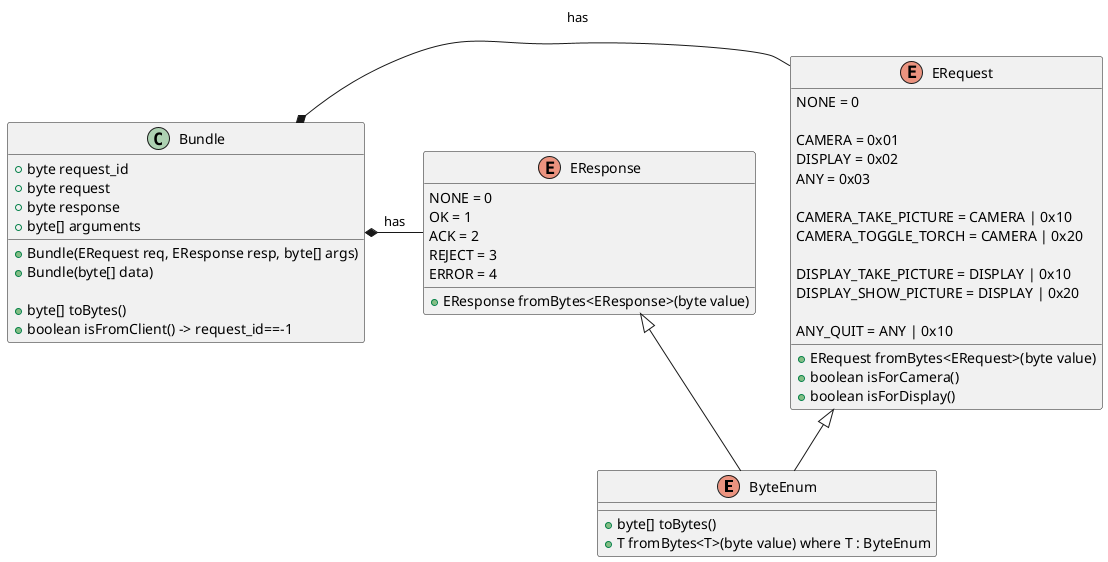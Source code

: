 @startuml Bundle, EResponse, ERequest, ByteEnum

enum ByteEnum {

    + byte[] toBytes()
    + T fromBytes<T>(byte value) where T : ByteEnum
}

enum ERequest {

    NONE = 0

    CAMERA = 0x01
    DISPLAY = 0x02
    ANY = 0x03

    CAMERA_TAKE_PICTURE = CAMERA | 0x10
    CAMERA_TOGGLE_TORCH = CAMERA | 0x20

    DISPLAY_TAKE_PICTURE = DISPLAY | 0x10
    DISPLAY_SHOW_PICTURE = DISPLAY | 0x20

    ANY_QUIT = ANY | 0x10

    + ERequest fromBytes<ERequest>(byte value)
    + boolean isForCamera()
    + boolean isForDisplay()
}
ERequest <|-- ByteEnum 

enum EResponse {

    NONE = 0
    OK = 1
    ACK = 2
    REJECT = 3
    ERROR = 4

    + EResponse fromBytes<EResponse>(byte value)
}
EResponse <|-- ByteEnum 

class Bundle {

    + byte request_id
    + byte request
    + byte response
    + byte[] arguments

    + Bundle(ERequest req, EResponse resp, byte[] args)
    + Bundle(byte[] data)

    + byte[] toBytes()
    + boolean isFromClient() -> request_id==-1
}
Bundle *- ERequest : has
Bundle *- EResponse : has

@enduml